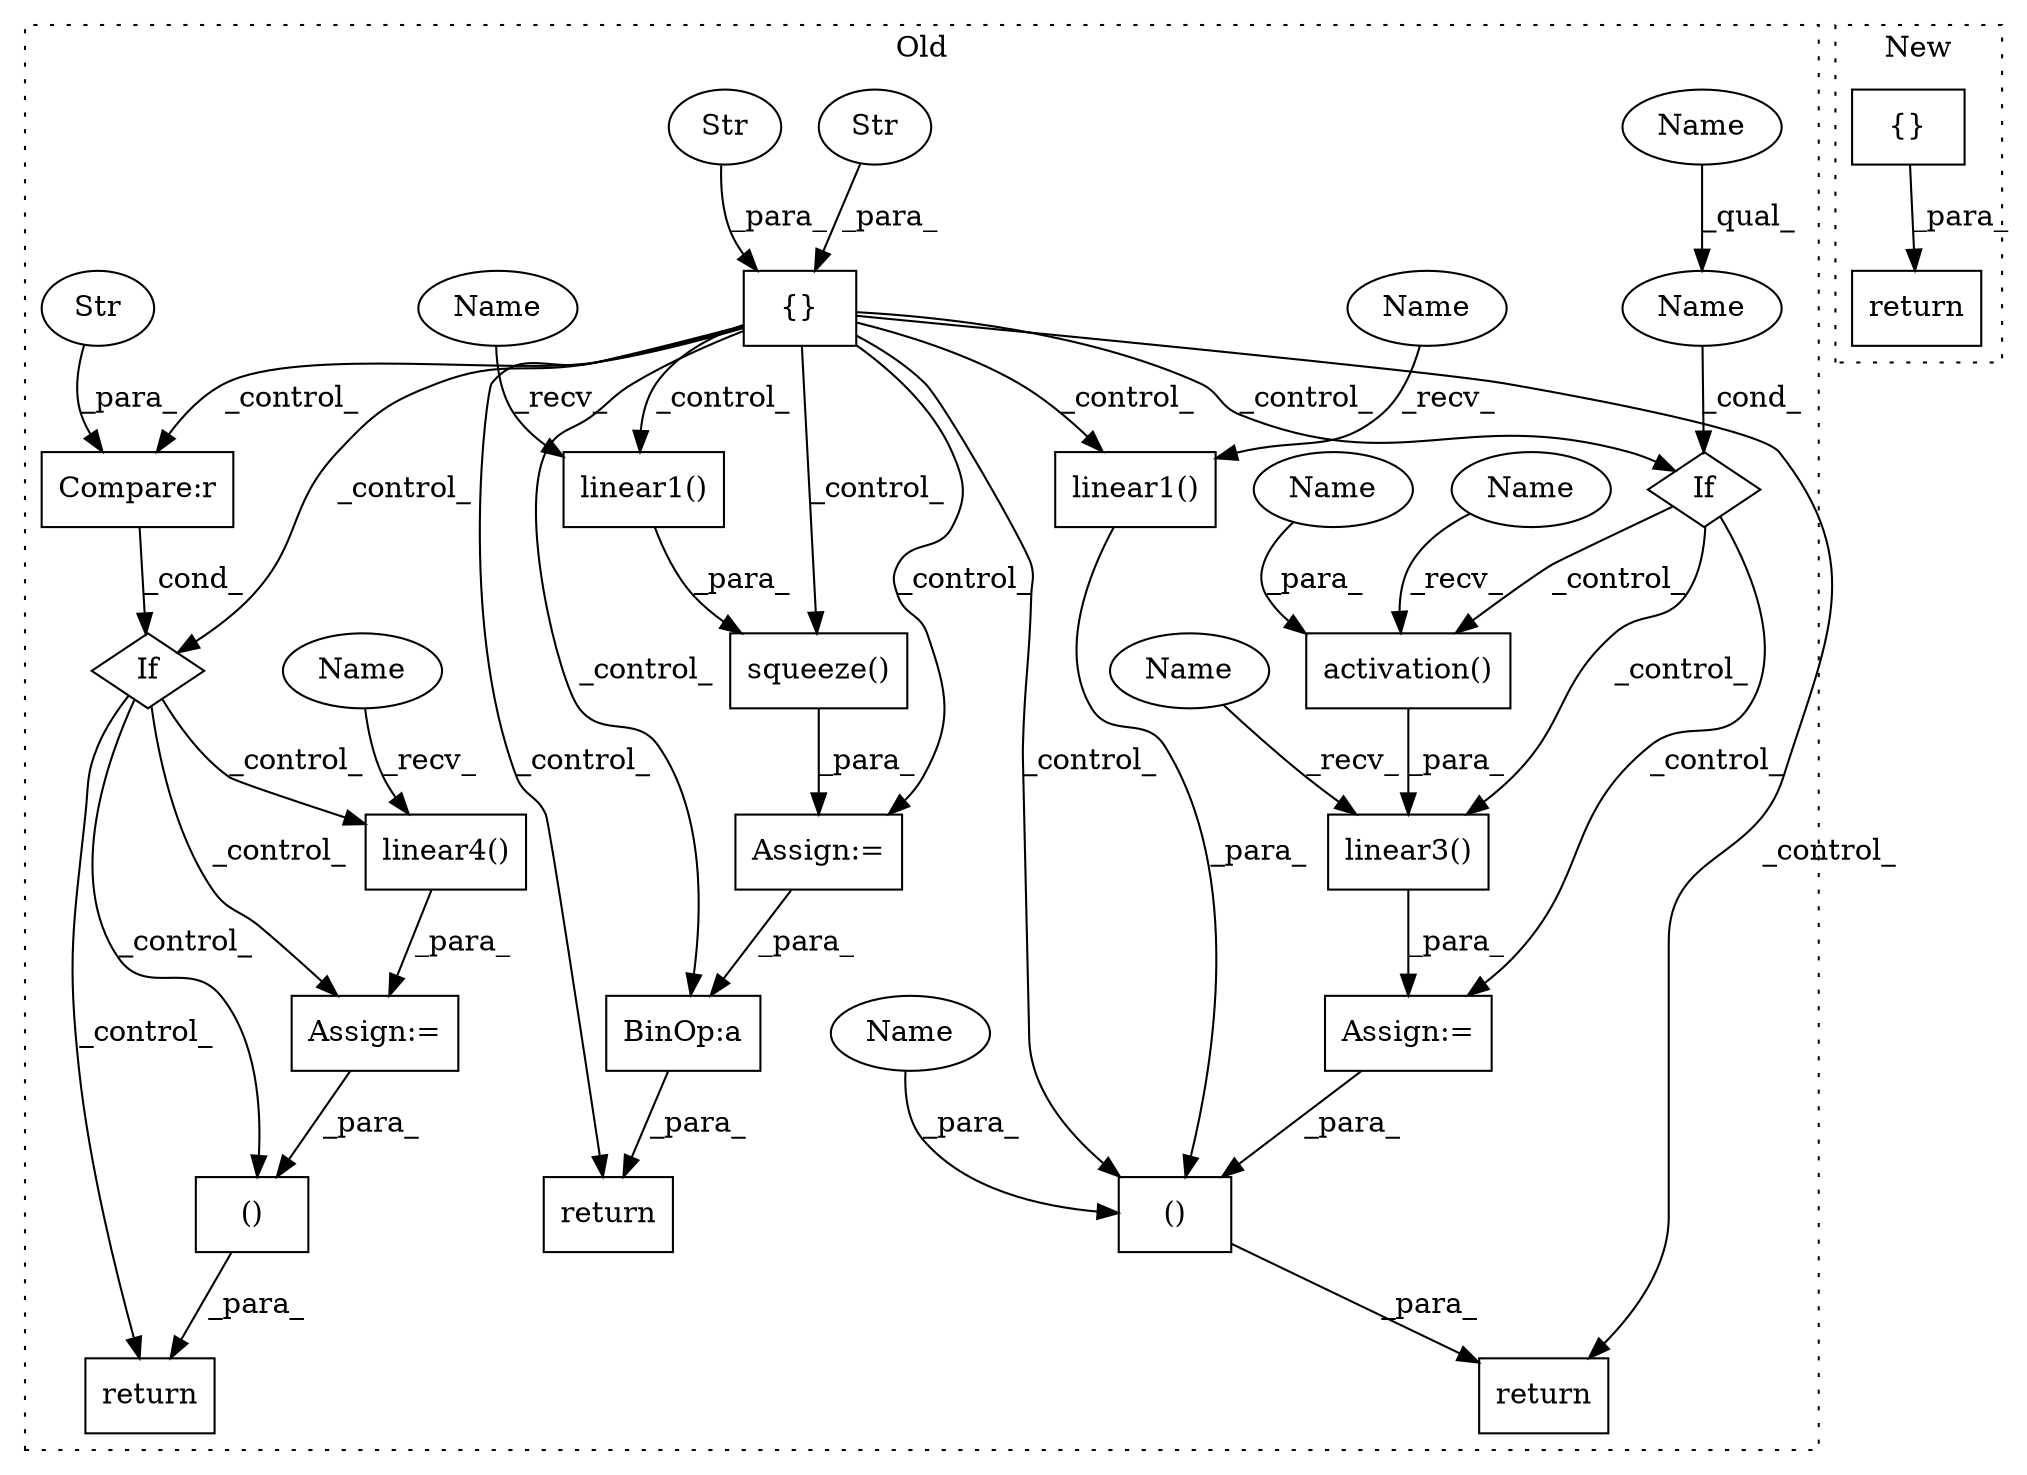 digraph G {
subgraph cluster0 {
1 [label="activation()" a="75" s="18540,18565" l="16,1" shape="box"];
3 [label="return" a="93" s="18749" l="7" shape="box"];
4 [label="()" a="54" s="18765" l="26" shape="box"];
5 [label="Assign:=" a="68" s="18524" l="3" shape="box"];
6 [label="linear4()" a="75" s="19178,19192" l="13,1" shape="box"];
7 [label="If" a="96" s="18470,18493" l="3,22" shape="diamond"];
8 [label="linear1()" a="75" s="18896,18910" l="13,1" shape="box"];
9 [label="BinOp:a" a="82" s="19022" l="3" shape="box"];
10 [label="linear1()" a="75" s="18343,18357" l="13,1" shape="box"];
11 [label="()" a="54" s="19227" l="15" shape="box"];
12 [label="{}" a="59" s="18250,18294" l="1,0" shape="box"];
14 [label="Str" a="66" s="18281" l="13" shape="ellipse"];
15 [label="Str" a="66" s="18264" l="15" shape="ellipse"];
16 [label="linear3()" a="75" s="18527,18566" l="13,1" shape="box"];
17 [label="Name" a="87" s="18473" l="20" shape="ellipse"];
18 [label="Assign:=" a="68" s="19175" l="3" shape="box"];
19 [label="return" a="93" s="19002" l="7" shape="box"];
20 [label="If" a="96" s="19048,19084" l="0,18" shape="diamond"];
21 [label="Compare:r" a="40" s="19048" l="36" shape="box"];
22 [label="Str" a="66" s="19077" l="7" shape="ellipse"];
23 [label="Assign:=" a="68" s="18879" l="3" shape="box"];
24 [label="squeeze()" a="75" s="18882,18911" l="14,1" shape="box"];
25 [label="return" a="93" s="19210" l="7" shape="box"];
26 [label="Name" a="87" s="18556" l="9" shape="ellipse"];
27 [label="Name" a="87" s="18767" l="9" shape="ellipse"];
28 [label="Name" a="87" s="18343" l="4" shape="ellipse"];
29 [label="Name" a="87" s="18527" l="4" shape="ellipse"];
30 [label="Name" a="87" s="19178" l="4" shape="ellipse"];
31 [label="Name" a="87" s="18540" l="4" shape="ellipse"];
32 [label="Name" a="87" s="18896" l="4" shape="ellipse"];
33 [label="Name" a="87" s="18473" l="4" shape="ellipse"];
label = "Old";
style="dotted";
}
subgraph cluster1 {
2 [label="return" a="93" s="15978" l="7" shape="box"];
13 [label="{}" a="95" s="15985,16084" l="1,1" shape="box"];
label = "New";
style="dotted";
}
1 -> 16 [label="_para_"];
4 -> 3 [label="_para_"];
5 -> 4 [label="_para_"];
6 -> 18 [label="_para_"];
7 -> 5 [label="_control_"];
7 -> 16 [label="_control_"];
7 -> 1 [label="_control_"];
8 -> 24 [label="_para_"];
9 -> 19 [label="_para_"];
10 -> 4 [label="_para_"];
11 -> 25 [label="_para_"];
12 -> 3 [label="_control_"];
12 -> 8 [label="_control_"];
12 -> 7 [label="_control_"];
12 -> 21 [label="_control_"];
12 -> 24 [label="_control_"];
12 -> 19 [label="_control_"];
12 -> 9 [label="_control_"];
12 -> 10 [label="_control_"];
12 -> 23 [label="_control_"];
12 -> 4 [label="_control_"];
12 -> 20 [label="_control_"];
13 -> 2 [label="_para_"];
14 -> 12 [label="_para_"];
15 -> 12 [label="_para_"];
16 -> 5 [label="_para_"];
17 -> 7 [label="_cond_"];
18 -> 11 [label="_para_"];
20 -> 18 [label="_control_"];
20 -> 11 [label="_control_"];
20 -> 25 [label="_control_"];
20 -> 6 [label="_control_"];
21 -> 20 [label="_cond_"];
22 -> 21 [label="_para_"];
23 -> 9 [label="_para_"];
24 -> 23 [label="_para_"];
26 -> 1 [label="_para_"];
27 -> 4 [label="_para_"];
28 -> 10 [label="_recv_"];
29 -> 16 [label="_recv_"];
30 -> 6 [label="_recv_"];
31 -> 1 [label="_recv_"];
32 -> 8 [label="_recv_"];
33 -> 17 [label="_qual_"];
}